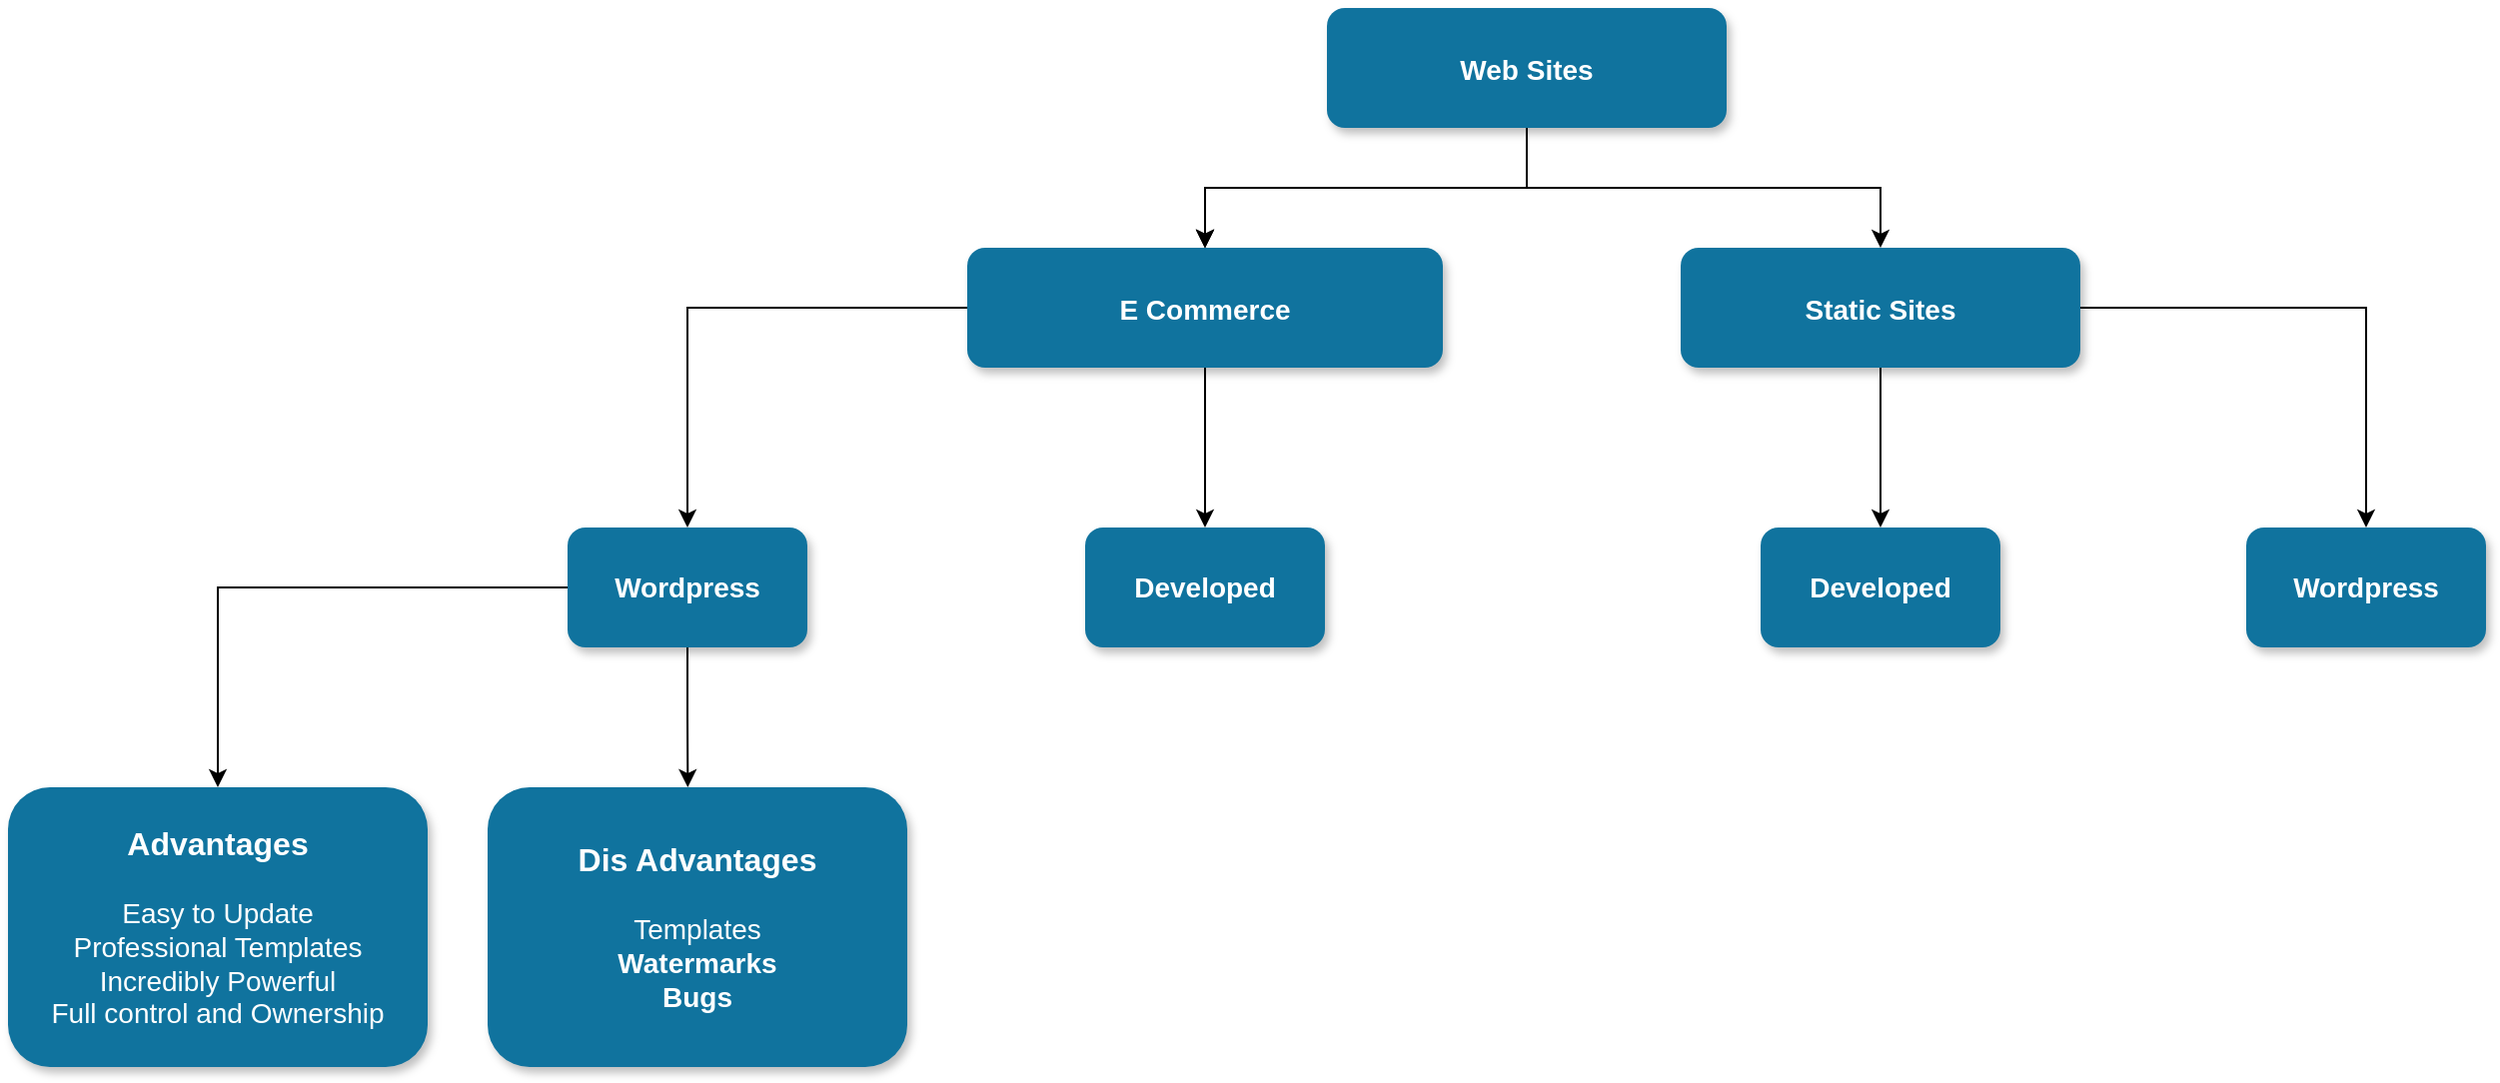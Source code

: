 <mxfile version="23.1.2" type="github">
  <diagram name="Page-1" id="97916047-d0de-89f5-080d-49f4d83e522f">
    <mxGraphModel dx="1354" dy="812" grid="1" gridSize="10" guides="1" tooltips="1" connect="1" arrows="1" fold="1" page="1" pageScale="1.5" pageWidth="1169" pageHeight="827" background="none" math="0" shadow="0">
      <root>
        <mxCell id="0" />
        <mxCell id="1" parent="0" />
        <mxCell id="GSBjsV_wK484mUp0WtUv-58" value="" style="edgeStyle=orthogonalEdgeStyle;rounded=0;orthogonalLoop=1;jettySize=auto;html=1;" edge="1" parent="1" source="2" target="3">
          <mxGeometry relative="1" as="geometry" />
        </mxCell>
        <mxCell id="GSBjsV_wK484mUp0WtUv-59" value="" style="edgeStyle=orthogonalEdgeStyle;rounded=0;orthogonalLoop=1;jettySize=auto;html=1;" edge="1" parent="1" source="2" target="3">
          <mxGeometry relative="1" as="geometry" />
        </mxCell>
        <mxCell id="GSBjsV_wK484mUp0WtUv-60" value="" style="edgeStyle=orthogonalEdgeStyle;rounded=0;orthogonalLoop=1;jettySize=auto;html=1;" edge="1" parent="1" source="2" target="3">
          <mxGeometry relative="1" as="geometry" />
        </mxCell>
        <mxCell id="GSBjsV_wK484mUp0WtUv-61" value="" style="edgeStyle=orthogonalEdgeStyle;rounded=0;orthogonalLoop=1;jettySize=auto;html=1;" edge="1" parent="1" source="2" target="3">
          <mxGeometry relative="1" as="geometry" />
        </mxCell>
        <mxCell id="GSBjsV_wK484mUp0WtUv-63" value="" style="edgeStyle=orthogonalEdgeStyle;rounded=0;orthogonalLoop=1;jettySize=auto;html=1;" edge="1" parent="1" source="2" target="GSBjsV_wK484mUp0WtUv-62">
          <mxGeometry relative="1" as="geometry" />
        </mxCell>
        <mxCell id="2" value="Web Sites" style="rounded=1;fillColor=#10739E;strokeColor=none;shadow=1;gradientColor=none;fontStyle=1;fontColor=#FFFFFF;fontSize=14;" parent="1" vertex="1">
          <mxGeometry x="700" y="200" width="200" height="60" as="geometry" />
        </mxCell>
        <mxCell id="GSBjsV_wK484mUp0WtUv-65" value="" style="edgeStyle=orthogonalEdgeStyle;rounded=0;orthogonalLoop=1;jettySize=auto;html=1;" edge="1" parent="1" source="3" target="GSBjsV_wK484mUp0WtUv-64">
          <mxGeometry relative="1" as="geometry" />
        </mxCell>
        <mxCell id="GSBjsV_wK484mUp0WtUv-67" value="" style="edgeStyle=orthogonalEdgeStyle;rounded=0;orthogonalLoop=1;jettySize=auto;html=1;" edge="1" parent="1" source="3" target="GSBjsV_wK484mUp0WtUv-66">
          <mxGeometry relative="1" as="geometry" />
        </mxCell>
        <mxCell id="3" value="E Commerce" style="rounded=1;fillColor=#10739E;strokeColor=none;shadow=1;gradientColor=none;fontStyle=1;fontColor=#FFFFFF;fontSize=14;" parent="1" vertex="1">
          <mxGeometry x="520" y="320" width="238" height="60" as="geometry" />
        </mxCell>
        <mxCell id="GSBjsV_wK484mUp0WtUv-71" style="edgeStyle=orthogonalEdgeStyle;rounded=0;orthogonalLoop=1;jettySize=auto;html=1;exitX=1;exitY=0.5;exitDx=0;exitDy=0;entryX=0.5;entryY=0;entryDx=0;entryDy=0;" edge="1" parent="1" source="GSBjsV_wK484mUp0WtUv-62" target="GSBjsV_wK484mUp0WtUv-69">
          <mxGeometry relative="1" as="geometry" />
        </mxCell>
        <mxCell id="GSBjsV_wK484mUp0WtUv-73" style="edgeStyle=orthogonalEdgeStyle;rounded=0;orthogonalLoop=1;jettySize=auto;html=1;exitX=0.5;exitY=1;exitDx=0;exitDy=0;entryX=0.5;entryY=0;entryDx=0;entryDy=0;" edge="1" parent="1" source="GSBjsV_wK484mUp0WtUv-62" target="GSBjsV_wK484mUp0WtUv-72">
          <mxGeometry relative="1" as="geometry" />
        </mxCell>
        <mxCell id="GSBjsV_wK484mUp0WtUv-62" value="Static Sites" style="rounded=1;fillColor=#10739E;strokeColor=none;shadow=1;gradientColor=none;fontStyle=1;fontColor=#FFFFFF;fontSize=14;" vertex="1" parent="1">
          <mxGeometry x="877" y="320" width="200" height="60" as="geometry" />
        </mxCell>
        <mxCell id="GSBjsV_wK484mUp0WtUv-78" value="" style="edgeStyle=orthogonalEdgeStyle;rounded=0;orthogonalLoop=1;jettySize=auto;html=1;" edge="1" parent="1" source="GSBjsV_wK484mUp0WtUv-64" target="GSBjsV_wK484mUp0WtUv-77">
          <mxGeometry relative="1" as="geometry" />
        </mxCell>
        <mxCell id="GSBjsV_wK484mUp0WtUv-64" value="Wordpress" style="whiteSpace=wrap;html=1;fontSize=14;fillColor=#10739E;strokeColor=none;fontColor=#FFFFFF;rounded=1;shadow=1;gradientColor=none;fontStyle=1;" vertex="1" parent="1">
          <mxGeometry x="320" y="460" width="120" height="60" as="geometry" />
        </mxCell>
        <mxCell id="GSBjsV_wK484mUp0WtUv-66" value="Developed" style="whiteSpace=wrap;html=1;fontSize=14;fillColor=#10739E;strokeColor=none;fontColor=#FFFFFF;rounded=1;shadow=1;gradientColor=none;fontStyle=1;" vertex="1" parent="1">
          <mxGeometry x="579" y="460" width="120" height="60" as="geometry" />
        </mxCell>
        <mxCell id="GSBjsV_wK484mUp0WtUv-69" value="Wordpress" style="whiteSpace=wrap;html=1;fontSize=14;fillColor=#10739E;strokeColor=none;fontColor=#FFFFFF;rounded=1;shadow=1;gradientColor=none;fontStyle=1;" vertex="1" parent="1">
          <mxGeometry x="1160" y="460" width="120" height="60" as="geometry" />
        </mxCell>
        <mxCell id="GSBjsV_wK484mUp0WtUv-72" value="Developed" style="whiteSpace=wrap;html=1;fontSize=14;fillColor=#10739E;strokeColor=none;fontColor=#FFFFFF;rounded=1;shadow=1;gradientColor=none;fontStyle=1;" vertex="1" parent="1">
          <mxGeometry x="917" y="460" width="120" height="60" as="geometry" />
        </mxCell>
        <mxCell id="GSBjsV_wK484mUp0WtUv-77" value="&lt;font style=&quot;font-size: 16px;&quot;&gt;Advantages&lt;/font&gt;&lt;br&gt;&lt;br&gt;&lt;span style=&quot;font-weight: normal;&quot;&gt;Easy to Update&lt;br&gt;Professional Templates&lt;br&gt;Incredibly Powerful&lt;br&gt;Full control and Ownership&lt;/span&gt;" style="whiteSpace=wrap;html=1;fontSize=14;fillColor=#10739E;strokeColor=none;fontColor=#FFFFFF;rounded=1;shadow=1;gradientColor=none;fontStyle=1;" vertex="1" parent="1">
          <mxGeometry x="40" y="590" width="210" height="140" as="geometry" />
        </mxCell>
        <mxCell id="GSBjsV_wK484mUp0WtUv-79" value="&lt;font style=&quot;font-size: 16px;&quot;&gt;Dis Advantages&lt;/font&gt;&lt;br&gt;&lt;br&gt;&lt;span style=&quot;font-weight: 400;&quot;&gt;Templates&lt;br&gt;&lt;/span&gt;Watermarks&lt;br&gt;Bugs" style="whiteSpace=wrap;html=1;fontSize=14;fillColor=#10739E;strokeColor=none;fontColor=#FFFFFF;rounded=1;shadow=1;gradientColor=none;fontStyle=1;" vertex="1" parent="1">
          <mxGeometry x="280" y="590" width="210" height="140" as="geometry" />
        </mxCell>
        <mxCell id="GSBjsV_wK484mUp0WtUv-81" style="edgeStyle=orthogonalEdgeStyle;rounded=0;orthogonalLoop=1;jettySize=auto;html=1;exitX=0.5;exitY=1;exitDx=0;exitDy=0;entryX=0.477;entryY=0;entryDx=0;entryDy=0;entryPerimeter=0;" edge="1" parent="1" source="GSBjsV_wK484mUp0WtUv-64" target="GSBjsV_wK484mUp0WtUv-79">
          <mxGeometry relative="1" as="geometry" />
        </mxCell>
      </root>
    </mxGraphModel>
  </diagram>
</mxfile>
